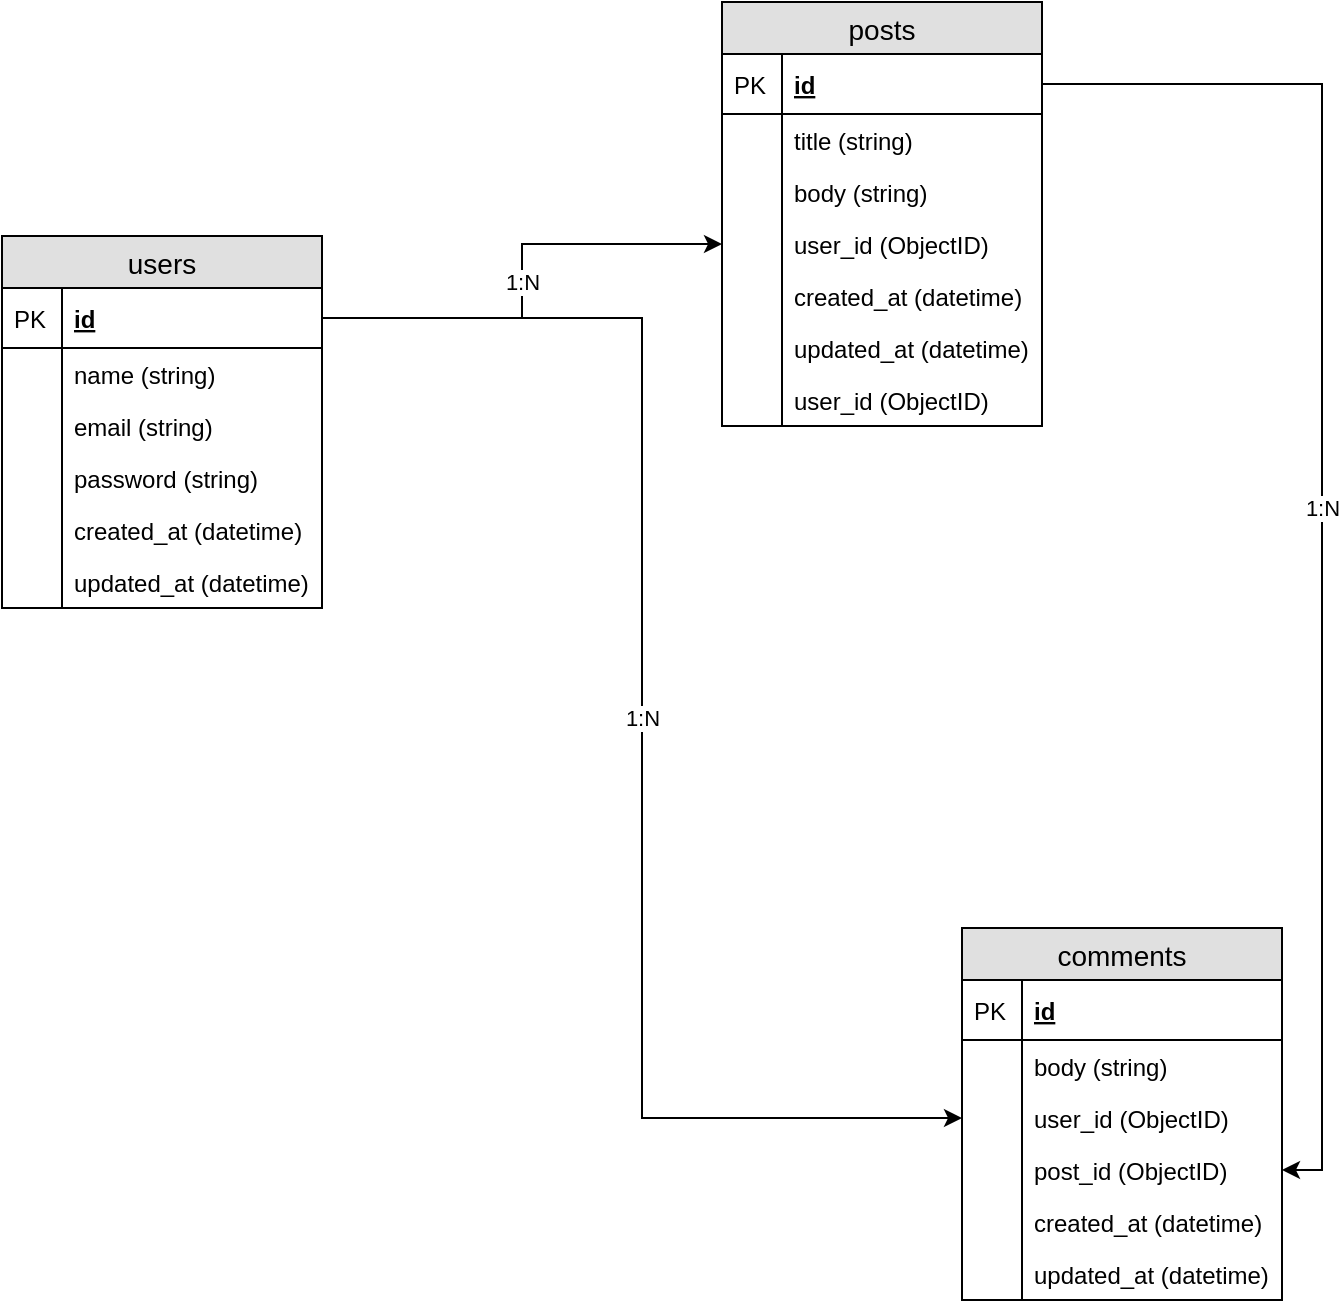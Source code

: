 <mxfile version="11.1.4" type="device"><diagram id="LvzgjHnScykd64BSo8np" name="Page-1"><mxGraphModel dx="1355" dy="827" grid="1" gridSize="10" guides="1" tooltips="1" connect="1" arrows="1" fold="1" page="1" pageScale="1" pageWidth="827" pageHeight="1169" math="0" shadow="0"><root><mxCell id="0"/><mxCell id="1" parent="0"/><mxCell id="BtHr1o578kY8rzZmGMI4-1" value="users" style="swimlane;fontStyle=0;childLayout=stackLayout;horizontal=1;startSize=26;fillColor=#e0e0e0;horizontalStack=0;resizeParent=1;resizeParentMax=0;resizeLast=0;collapsible=1;marginBottom=0;swimlaneFillColor=#ffffff;align=center;fontSize=14;" parent="1" vertex="1"><mxGeometry x="110" y="154" width="160" height="186" as="geometry"/></mxCell><mxCell id="BtHr1o578kY8rzZmGMI4-2" value="id" style="shape=partialRectangle;top=0;left=0;right=0;bottom=1;align=left;verticalAlign=middle;fillColor=none;spacingLeft=34;spacingRight=4;overflow=hidden;rotatable=0;points=[[0,0.5],[1,0.5]];portConstraint=eastwest;dropTarget=0;fontStyle=5;fontSize=12;" parent="BtHr1o578kY8rzZmGMI4-1" vertex="1"><mxGeometry y="26" width="160" height="30" as="geometry"/></mxCell><mxCell id="BtHr1o578kY8rzZmGMI4-3" value="PK" style="shape=partialRectangle;top=0;left=0;bottom=0;fillColor=none;align=left;verticalAlign=middle;spacingLeft=4;spacingRight=4;overflow=hidden;rotatable=0;points=[];portConstraint=eastwest;part=1;fontSize=12;" parent="BtHr1o578kY8rzZmGMI4-2" vertex="1" connectable="0"><mxGeometry width="30" height="30" as="geometry"/></mxCell><mxCell id="BtHr1o578kY8rzZmGMI4-4" value="name (string)" style="shape=partialRectangle;top=0;left=0;right=0;bottom=0;align=left;verticalAlign=top;fillColor=none;spacingLeft=34;spacingRight=4;overflow=hidden;rotatable=0;points=[[0,0.5],[1,0.5]];portConstraint=eastwest;dropTarget=0;fontSize=12;" parent="BtHr1o578kY8rzZmGMI4-1" vertex="1"><mxGeometry y="56" width="160" height="26" as="geometry"/></mxCell><mxCell id="BtHr1o578kY8rzZmGMI4-5" value="" style="shape=partialRectangle;top=0;left=0;bottom=0;fillColor=none;align=left;verticalAlign=top;spacingLeft=4;spacingRight=4;overflow=hidden;rotatable=0;points=[];portConstraint=eastwest;part=1;fontSize=12;" parent="BtHr1o578kY8rzZmGMI4-4" vertex="1" connectable="0"><mxGeometry width="30" height="26" as="geometry"/></mxCell><mxCell id="BtHr1o578kY8rzZmGMI4-6" value="email (string)" style="shape=partialRectangle;top=0;left=0;right=0;bottom=0;align=left;verticalAlign=top;fillColor=none;spacingLeft=34;spacingRight=4;overflow=hidden;rotatable=0;points=[[0,0.5],[1,0.5]];portConstraint=eastwest;dropTarget=0;fontSize=12;" parent="BtHr1o578kY8rzZmGMI4-1" vertex="1"><mxGeometry y="82" width="160" height="26" as="geometry"/></mxCell><mxCell id="BtHr1o578kY8rzZmGMI4-7" value="" style="shape=partialRectangle;top=0;left=0;bottom=0;fillColor=none;align=left;verticalAlign=top;spacingLeft=4;spacingRight=4;overflow=hidden;rotatable=0;points=[];portConstraint=eastwest;part=1;fontSize=12;" parent="BtHr1o578kY8rzZmGMI4-6" vertex="1" connectable="0"><mxGeometry width="30" height="26" as="geometry"/></mxCell><mxCell id="BtHr1o578kY8rzZmGMI4-8" value="password (string)" style="shape=partialRectangle;top=0;left=0;right=0;bottom=0;align=left;verticalAlign=top;fillColor=none;spacingLeft=34;spacingRight=4;overflow=hidden;rotatable=0;points=[[0,0.5],[1,0.5]];portConstraint=eastwest;dropTarget=0;fontSize=12;" parent="BtHr1o578kY8rzZmGMI4-1" vertex="1"><mxGeometry y="108" width="160" height="26" as="geometry"/></mxCell><mxCell id="BtHr1o578kY8rzZmGMI4-9" value="" style="shape=partialRectangle;top=0;left=0;bottom=0;fillColor=none;align=left;verticalAlign=top;spacingLeft=4;spacingRight=4;overflow=hidden;rotatable=0;points=[];portConstraint=eastwest;part=1;fontSize=12;" parent="BtHr1o578kY8rzZmGMI4-8" vertex="1" connectable="0"><mxGeometry width="30" height="26" as="geometry"/></mxCell><mxCell id="BtHr1o578kY8rzZmGMI4-12" value="created_at (datetime)" style="shape=partialRectangle;top=0;left=0;right=0;bottom=0;align=left;verticalAlign=top;fillColor=none;spacingLeft=34;spacingRight=4;overflow=hidden;rotatable=0;points=[[0,0.5],[1,0.5]];portConstraint=eastwest;dropTarget=0;fontSize=12;" parent="BtHr1o578kY8rzZmGMI4-1" vertex="1"><mxGeometry y="134" width="160" height="26" as="geometry"/></mxCell><mxCell id="BtHr1o578kY8rzZmGMI4-13" value="" style="shape=partialRectangle;top=0;left=0;bottom=0;fillColor=none;align=left;verticalAlign=top;spacingLeft=4;spacingRight=4;overflow=hidden;rotatable=0;points=[];portConstraint=eastwest;part=1;fontSize=12;" parent="BtHr1o578kY8rzZmGMI4-12" vertex="1" connectable="0"><mxGeometry width="30" height="26" as="geometry"/></mxCell><mxCell id="BtHr1o578kY8rzZmGMI4-14" value="updated_at (datetime)" style="shape=partialRectangle;top=0;left=0;right=0;bottom=0;align=left;verticalAlign=top;fillColor=none;spacingLeft=34;spacingRight=4;overflow=hidden;rotatable=0;points=[[0,0.5],[1,0.5]];portConstraint=eastwest;dropTarget=0;fontSize=12;" parent="BtHr1o578kY8rzZmGMI4-1" vertex="1"><mxGeometry y="160" width="160" height="26" as="geometry"/></mxCell><mxCell id="BtHr1o578kY8rzZmGMI4-15" value="" style="shape=partialRectangle;top=0;left=0;bottom=0;fillColor=none;align=left;verticalAlign=top;spacingLeft=4;spacingRight=4;overflow=hidden;rotatable=0;points=[];portConstraint=eastwest;part=1;fontSize=12;" parent="BtHr1o578kY8rzZmGMI4-14" vertex="1" connectable="0"><mxGeometry width="30" height="26" as="geometry"/></mxCell><mxCell id="BtHr1o578kY8rzZmGMI4-16" value="posts" style="swimlane;fontStyle=0;childLayout=stackLayout;horizontal=1;startSize=26;fillColor=#e0e0e0;horizontalStack=0;resizeParent=1;resizeParentMax=0;resizeLast=0;collapsible=1;marginBottom=0;swimlaneFillColor=#ffffff;align=center;fontSize=14;" parent="1" vertex="1"><mxGeometry x="470" y="37" width="160" height="212" as="geometry"/></mxCell><mxCell id="BtHr1o578kY8rzZmGMI4-17" value="id" style="shape=partialRectangle;top=0;left=0;right=0;bottom=1;align=left;verticalAlign=middle;fillColor=none;spacingLeft=34;spacingRight=4;overflow=hidden;rotatable=0;points=[[0,0.5],[1,0.5]];portConstraint=eastwest;dropTarget=0;fontStyle=5;fontSize=12;" parent="BtHr1o578kY8rzZmGMI4-16" vertex="1"><mxGeometry y="26" width="160" height="30" as="geometry"/></mxCell><mxCell id="BtHr1o578kY8rzZmGMI4-18" value="PK" style="shape=partialRectangle;top=0;left=0;bottom=0;fillColor=none;align=left;verticalAlign=middle;spacingLeft=4;spacingRight=4;overflow=hidden;rotatable=0;points=[];portConstraint=eastwest;part=1;fontSize=12;" parent="BtHr1o578kY8rzZmGMI4-17" vertex="1" connectable="0"><mxGeometry width="30" height="30" as="geometry"/></mxCell><mxCell id="BtHr1o578kY8rzZmGMI4-19" value="title (string)" style="shape=partialRectangle;top=0;left=0;right=0;bottom=0;align=left;verticalAlign=top;fillColor=none;spacingLeft=34;spacingRight=4;overflow=hidden;rotatable=0;points=[[0,0.5],[1,0.5]];portConstraint=eastwest;dropTarget=0;fontSize=12;" parent="BtHr1o578kY8rzZmGMI4-16" vertex="1"><mxGeometry y="56" width="160" height="26" as="geometry"/></mxCell><mxCell id="BtHr1o578kY8rzZmGMI4-20" value="" style="shape=partialRectangle;top=0;left=0;bottom=0;fillColor=none;align=left;verticalAlign=top;spacingLeft=4;spacingRight=4;overflow=hidden;rotatable=0;points=[];portConstraint=eastwest;part=1;fontSize=12;" parent="BtHr1o578kY8rzZmGMI4-19" vertex="1" connectable="0"><mxGeometry width="30" height="26" as="geometry"/></mxCell><mxCell id="BtHr1o578kY8rzZmGMI4-21" value="body (string)" style="shape=partialRectangle;top=0;left=0;right=0;bottom=0;align=left;verticalAlign=top;fillColor=none;spacingLeft=34;spacingRight=4;overflow=hidden;rotatable=0;points=[[0,0.5],[1,0.5]];portConstraint=eastwest;dropTarget=0;fontSize=12;" parent="BtHr1o578kY8rzZmGMI4-16" vertex="1"><mxGeometry y="82" width="160" height="26" as="geometry"/></mxCell><mxCell id="BtHr1o578kY8rzZmGMI4-22" value="" style="shape=partialRectangle;top=0;left=0;bottom=0;fillColor=none;align=left;verticalAlign=top;spacingLeft=4;spacingRight=4;overflow=hidden;rotatable=0;points=[];portConstraint=eastwest;part=1;fontSize=12;" parent="BtHr1o578kY8rzZmGMI4-21" vertex="1" connectable="0"><mxGeometry width="30" height="26" as="geometry"/></mxCell><mxCell id="BtHr1o578kY8rzZmGMI4-23" value="user_id (ObjectID)" style="shape=partialRectangle;top=0;left=0;right=0;bottom=0;align=left;verticalAlign=top;fillColor=none;spacingLeft=34;spacingRight=4;overflow=hidden;rotatable=0;points=[[0,0.5],[1,0.5]];portConstraint=eastwest;dropTarget=0;fontSize=12;" parent="BtHr1o578kY8rzZmGMI4-16" vertex="1"><mxGeometry y="108" width="160" height="26" as="geometry"/></mxCell><mxCell id="BtHr1o578kY8rzZmGMI4-24" value="" style="shape=partialRectangle;top=0;left=0;bottom=0;fillColor=none;align=left;verticalAlign=top;spacingLeft=4;spacingRight=4;overflow=hidden;rotatable=0;points=[];portConstraint=eastwest;part=1;fontSize=12;" parent="BtHr1o578kY8rzZmGMI4-23" vertex="1" connectable="0"><mxGeometry width="30" height="26" as="geometry"/></mxCell><mxCell id="BtHr1o578kY8rzZmGMI4-25" value="created_at (datetime)" style="shape=partialRectangle;top=0;left=0;right=0;bottom=0;align=left;verticalAlign=top;fillColor=none;spacingLeft=34;spacingRight=4;overflow=hidden;rotatable=0;points=[[0,0.5],[1,0.5]];portConstraint=eastwest;dropTarget=0;fontSize=12;" parent="BtHr1o578kY8rzZmGMI4-16" vertex="1"><mxGeometry y="134" width="160" height="26" as="geometry"/></mxCell><mxCell id="BtHr1o578kY8rzZmGMI4-26" value="" style="shape=partialRectangle;top=0;left=0;bottom=0;fillColor=none;align=left;verticalAlign=top;spacingLeft=4;spacingRight=4;overflow=hidden;rotatable=0;points=[];portConstraint=eastwest;part=1;fontSize=12;" parent="BtHr1o578kY8rzZmGMI4-25" vertex="1" connectable="0"><mxGeometry width="30" height="26" as="geometry"/></mxCell><mxCell id="BtHr1o578kY8rzZmGMI4-27" value="updated_at (datetime)" style="shape=partialRectangle;top=0;left=0;right=0;bottom=0;align=left;verticalAlign=top;fillColor=none;spacingLeft=34;spacingRight=4;overflow=hidden;rotatable=0;points=[[0,0.5],[1,0.5]];portConstraint=eastwest;dropTarget=0;fontSize=12;" parent="BtHr1o578kY8rzZmGMI4-16" vertex="1"><mxGeometry y="160" width="160" height="26" as="geometry"/></mxCell><mxCell id="BtHr1o578kY8rzZmGMI4-28" value="" style="shape=partialRectangle;top=0;left=0;bottom=0;fillColor=none;align=left;verticalAlign=top;spacingLeft=4;spacingRight=4;overflow=hidden;rotatable=0;points=[];portConstraint=eastwest;part=1;fontSize=12;" parent="BtHr1o578kY8rzZmGMI4-27" vertex="1" connectable="0"><mxGeometry width="30" height="26" as="geometry"/></mxCell><mxCell id="M4PMM20xVxDAf8n15IZF-1" value="user_id (ObjectID)" style="shape=partialRectangle;top=0;left=0;right=0;bottom=0;align=left;verticalAlign=top;fillColor=none;spacingLeft=34;spacingRight=4;overflow=hidden;rotatable=0;points=[[0,0.5],[1,0.5]];portConstraint=eastwest;dropTarget=0;fontSize=12;" vertex="1" parent="BtHr1o578kY8rzZmGMI4-16"><mxGeometry y="186" width="160" height="26" as="geometry"/></mxCell><mxCell id="M4PMM20xVxDAf8n15IZF-2" value="" style="shape=partialRectangle;top=0;left=0;bottom=0;fillColor=none;align=left;verticalAlign=top;spacingLeft=4;spacingRight=4;overflow=hidden;rotatable=0;points=[];portConstraint=eastwest;part=1;fontSize=12;" vertex="1" connectable="0" parent="M4PMM20xVxDAf8n15IZF-1"><mxGeometry width="30" height="26" as="geometry"/></mxCell><mxCell id="BtHr1o578kY8rzZmGMI4-29" value="comments" style="swimlane;fontStyle=0;childLayout=stackLayout;horizontal=1;startSize=26;fillColor=#e0e0e0;horizontalStack=0;resizeParent=1;resizeParentMax=0;resizeLast=0;collapsible=1;marginBottom=0;swimlaneFillColor=#ffffff;align=center;fontSize=14;" parent="1" vertex="1"><mxGeometry x="590" y="500" width="160" height="186" as="geometry"/></mxCell><mxCell id="BtHr1o578kY8rzZmGMI4-30" value="id" style="shape=partialRectangle;top=0;left=0;right=0;bottom=1;align=left;verticalAlign=middle;fillColor=none;spacingLeft=34;spacingRight=4;overflow=hidden;rotatable=0;points=[[0,0.5],[1,0.5]];portConstraint=eastwest;dropTarget=0;fontStyle=5;fontSize=12;" parent="BtHr1o578kY8rzZmGMI4-29" vertex="1"><mxGeometry y="26" width="160" height="30" as="geometry"/></mxCell><mxCell id="BtHr1o578kY8rzZmGMI4-31" value="PK" style="shape=partialRectangle;top=0;left=0;bottom=0;fillColor=none;align=left;verticalAlign=middle;spacingLeft=4;spacingRight=4;overflow=hidden;rotatable=0;points=[];portConstraint=eastwest;part=1;fontSize=12;" parent="BtHr1o578kY8rzZmGMI4-30" vertex="1" connectable="0"><mxGeometry width="30" height="30" as="geometry"/></mxCell><mxCell id="BtHr1o578kY8rzZmGMI4-34" value="body (string)" style="shape=partialRectangle;top=0;left=0;right=0;bottom=0;align=left;verticalAlign=top;fillColor=none;spacingLeft=34;spacingRight=4;overflow=hidden;rotatable=0;points=[[0,0.5],[1,0.5]];portConstraint=eastwest;dropTarget=0;fontSize=12;" parent="BtHr1o578kY8rzZmGMI4-29" vertex="1"><mxGeometry y="56" width="160" height="26" as="geometry"/></mxCell><mxCell id="BtHr1o578kY8rzZmGMI4-35" value="" style="shape=partialRectangle;top=0;left=0;bottom=0;fillColor=none;align=left;verticalAlign=top;spacingLeft=4;spacingRight=4;overflow=hidden;rotatable=0;points=[];portConstraint=eastwest;part=1;fontSize=12;" parent="BtHr1o578kY8rzZmGMI4-34" vertex="1" connectable="0"><mxGeometry width="30" height="26" as="geometry"/></mxCell><mxCell id="BtHr1o578kY8rzZmGMI4-36" value="user_id (ObjectID)" style="shape=partialRectangle;top=0;left=0;right=0;bottom=0;align=left;verticalAlign=top;fillColor=none;spacingLeft=34;spacingRight=4;overflow=hidden;rotatable=0;points=[[0,0.5],[1,0.5]];portConstraint=eastwest;dropTarget=0;fontSize=12;" parent="BtHr1o578kY8rzZmGMI4-29" vertex="1"><mxGeometry y="82" width="160" height="26" as="geometry"/></mxCell><mxCell id="BtHr1o578kY8rzZmGMI4-37" value="" style="shape=partialRectangle;top=0;left=0;bottom=0;fillColor=none;align=left;verticalAlign=top;spacingLeft=4;spacingRight=4;overflow=hidden;rotatable=0;points=[];portConstraint=eastwest;part=1;fontSize=12;" parent="BtHr1o578kY8rzZmGMI4-36" vertex="1" connectable="0"><mxGeometry width="30" height="26" as="geometry"/></mxCell><mxCell id="BtHr1o578kY8rzZmGMI4-42" value="post_id (ObjectID)" style="shape=partialRectangle;top=0;left=0;right=0;bottom=0;align=left;verticalAlign=top;fillColor=none;spacingLeft=34;spacingRight=4;overflow=hidden;rotatable=0;points=[[0,0.5],[1,0.5]];portConstraint=eastwest;dropTarget=0;fontSize=12;" parent="BtHr1o578kY8rzZmGMI4-29" vertex="1"><mxGeometry y="108" width="160" height="26" as="geometry"/></mxCell><mxCell id="BtHr1o578kY8rzZmGMI4-43" value="" style="shape=partialRectangle;top=0;left=0;bottom=0;fillColor=none;align=left;verticalAlign=top;spacingLeft=4;spacingRight=4;overflow=hidden;rotatable=0;points=[];portConstraint=eastwest;part=1;fontSize=12;" parent="BtHr1o578kY8rzZmGMI4-42" vertex="1" connectable="0"><mxGeometry width="30" height="26" as="geometry"/></mxCell><mxCell id="BtHr1o578kY8rzZmGMI4-38" value="created_at (datetime)" style="shape=partialRectangle;top=0;left=0;right=0;bottom=0;align=left;verticalAlign=top;fillColor=none;spacingLeft=34;spacingRight=4;overflow=hidden;rotatable=0;points=[[0,0.5],[1,0.5]];portConstraint=eastwest;dropTarget=0;fontSize=12;" parent="BtHr1o578kY8rzZmGMI4-29" vertex="1"><mxGeometry y="134" width="160" height="26" as="geometry"/></mxCell><mxCell id="BtHr1o578kY8rzZmGMI4-39" value="" style="shape=partialRectangle;top=0;left=0;bottom=0;fillColor=none;align=left;verticalAlign=top;spacingLeft=4;spacingRight=4;overflow=hidden;rotatable=0;points=[];portConstraint=eastwest;part=1;fontSize=12;" parent="BtHr1o578kY8rzZmGMI4-38" vertex="1" connectable="0"><mxGeometry width="30" height="26" as="geometry"/></mxCell><mxCell id="BtHr1o578kY8rzZmGMI4-40" value="updated_at (datetime)" style="shape=partialRectangle;top=0;left=0;right=0;bottom=0;align=left;verticalAlign=top;fillColor=none;spacingLeft=34;spacingRight=4;overflow=hidden;rotatable=0;points=[[0,0.5],[1,0.5]];portConstraint=eastwest;dropTarget=0;fontSize=12;" parent="BtHr1o578kY8rzZmGMI4-29" vertex="1"><mxGeometry y="160" width="160" height="26" as="geometry"/></mxCell><mxCell id="BtHr1o578kY8rzZmGMI4-41" value="" style="shape=partialRectangle;top=0;left=0;bottom=0;fillColor=none;align=left;verticalAlign=top;spacingLeft=4;spacingRight=4;overflow=hidden;rotatable=0;points=[];portConstraint=eastwest;part=1;fontSize=12;" parent="BtHr1o578kY8rzZmGMI4-40" vertex="1" connectable="0"><mxGeometry width="30" height="26" as="geometry"/></mxCell><mxCell id="BtHr1o578kY8rzZmGMI4-44" value="1:N" style="edgeStyle=orthogonalEdgeStyle;rounded=0;orthogonalLoop=1;jettySize=auto;html=1;entryX=0;entryY=0.5;entryDx=0;entryDy=0;" parent="1" source="BtHr1o578kY8rzZmGMI4-2" target="BtHr1o578kY8rzZmGMI4-23" edge="1"><mxGeometry relative="1" as="geometry"/></mxCell><mxCell id="BtHr1o578kY8rzZmGMI4-45" value="1:N" style="edgeStyle=orthogonalEdgeStyle;rounded=0;orthogonalLoop=1;jettySize=auto;html=1;entryX=0;entryY=0.5;entryDx=0;entryDy=0;" parent="1" source="BtHr1o578kY8rzZmGMI4-2" target="BtHr1o578kY8rzZmGMI4-36" edge="1"><mxGeometry relative="1" as="geometry"/></mxCell><mxCell id="BtHr1o578kY8rzZmGMI4-46" value="1:N" style="edgeStyle=orthogonalEdgeStyle;rounded=0;orthogonalLoop=1;jettySize=auto;html=1;entryX=1;entryY=0.5;entryDx=0;entryDy=0;" parent="1" source="BtHr1o578kY8rzZmGMI4-17" target="BtHr1o578kY8rzZmGMI4-42" edge="1"><mxGeometry relative="1" as="geometry"/></mxCell></root></mxGraphModel></diagram></mxfile>